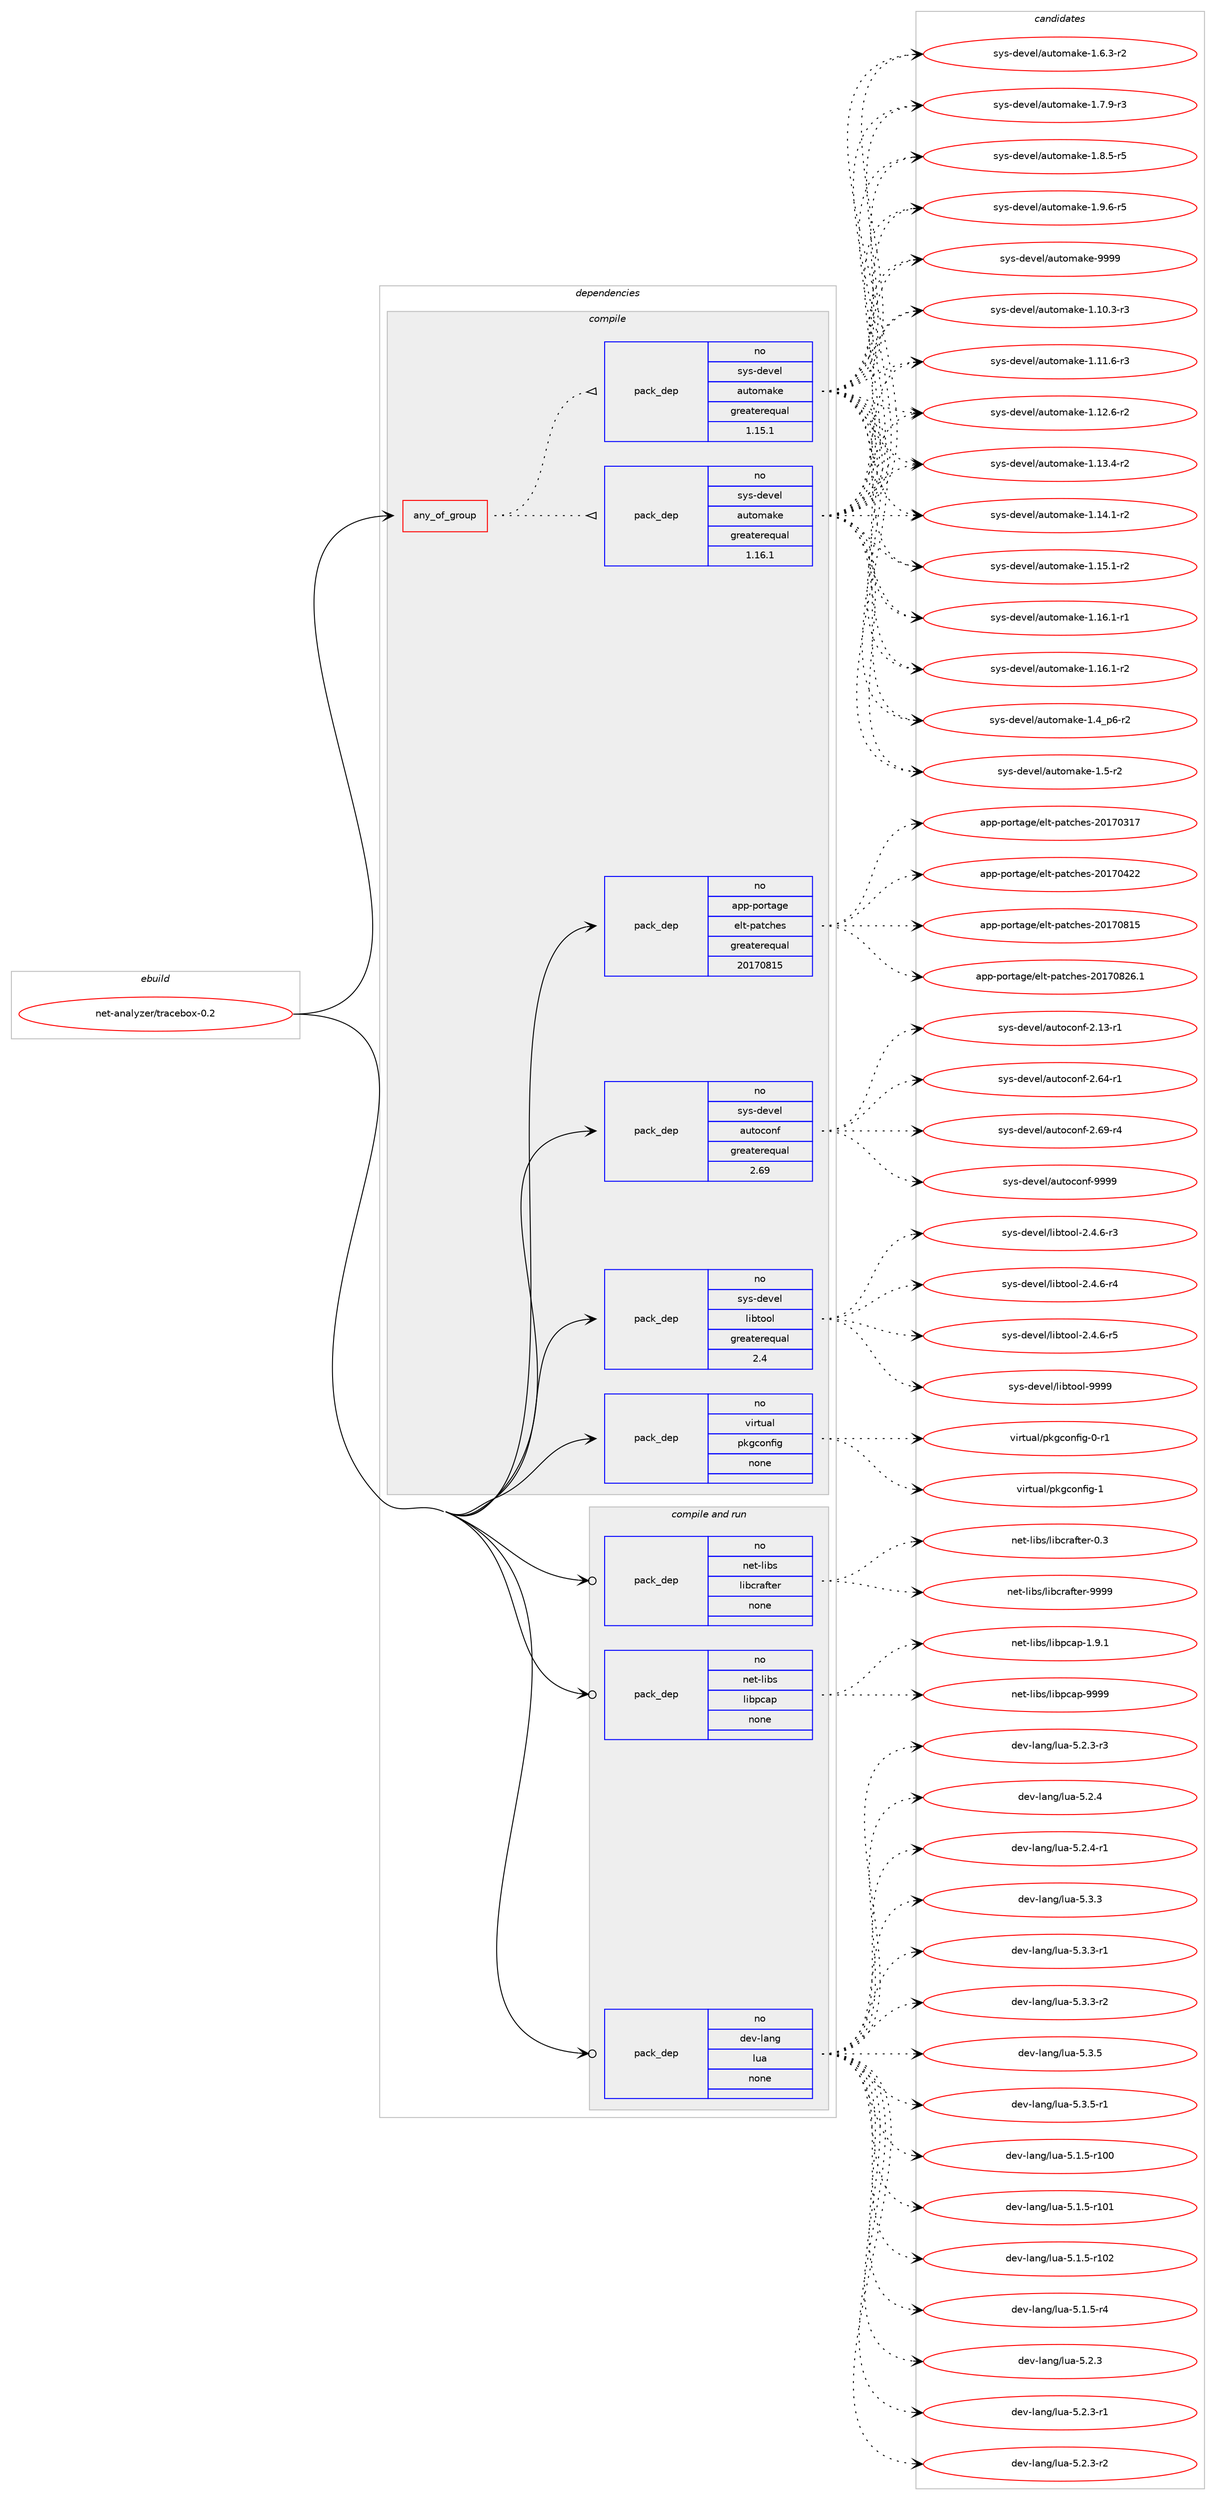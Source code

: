 digraph prolog {

# *************
# Graph options
# *************

newrank=true;
concentrate=true;
compound=true;
graph [rankdir=LR,fontname=Helvetica,fontsize=10,ranksep=1.5];#, ranksep=2.5, nodesep=0.2];
edge  [arrowhead=vee];
node  [fontname=Helvetica,fontsize=10];

# **********
# The ebuild
# **********

subgraph cluster_leftcol {
color=gray;
rank=same;
label=<<i>ebuild</i>>;
id [label="net-analyzer/tracebox-0.2", color=red, width=4, href="../net-analyzer/tracebox-0.2.svg"];
}

# ****************
# The dependencies
# ****************

subgraph cluster_midcol {
color=gray;
label=<<i>dependencies</i>>;
subgraph cluster_compile {
fillcolor="#eeeeee";
style=filled;
label=<<i>compile</i>>;
subgraph any13830 {
dependency816357 [label=<<TABLE BORDER="0" CELLBORDER="1" CELLSPACING="0" CELLPADDING="4"><TR><TD CELLPADDING="10">any_of_group</TD></TR></TABLE>>, shape=none, color=red];subgraph pack603485 {
dependency816358 [label=<<TABLE BORDER="0" CELLBORDER="1" CELLSPACING="0" CELLPADDING="4" WIDTH="220"><TR><TD ROWSPAN="6" CELLPADDING="30">pack_dep</TD></TR><TR><TD WIDTH="110">no</TD></TR><TR><TD>sys-devel</TD></TR><TR><TD>automake</TD></TR><TR><TD>greaterequal</TD></TR><TR><TD>1.16.1</TD></TR></TABLE>>, shape=none, color=blue];
}
dependency816357:e -> dependency816358:w [weight=20,style="dotted",arrowhead="oinv"];
subgraph pack603486 {
dependency816359 [label=<<TABLE BORDER="0" CELLBORDER="1" CELLSPACING="0" CELLPADDING="4" WIDTH="220"><TR><TD ROWSPAN="6" CELLPADDING="30">pack_dep</TD></TR><TR><TD WIDTH="110">no</TD></TR><TR><TD>sys-devel</TD></TR><TR><TD>automake</TD></TR><TR><TD>greaterequal</TD></TR><TR><TD>1.15.1</TD></TR></TABLE>>, shape=none, color=blue];
}
dependency816357:e -> dependency816359:w [weight=20,style="dotted",arrowhead="oinv"];
}
id:e -> dependency816357:w [weight=20,style="solid",arrowhead="vee"];
subgraph pack603487 {
dependency816360 [label=<<TABLE BORDER="0" CELLBORDER="1" CELLSPACING="0" CELLPADDING="4" WIDTH="220"><TR><TD ROWSPAN="6" CELLPADDING="30">pack_dep</TD></TR><TR><TD WIDTH="110">no</TD></TR><TR><TD>app-portage</TD></TR><TR><TD>elt-patches</TD></TR><TR><TD>greaterequal</TD></TR><TR><TD>20170815</TD></TR></TABLE>>, shape=none, color=blue];
}
id:e -> dependency816360:w [weight=20,style="solid",arrowhead="vee"];
subgraph pack603488 {
dependency816361 [label=<<TABLE BORDER="0" CELLBORDER="1" CELLSPACING="0" CELLPADDING="4" WIDTH="220"><TR><TD ROWSPAN="6" CELLPADDING="30">pack_dep</TD></TR><TR><TD WIDTH="110">no</TD></TR><TR><TD>sys-devel</TD></TR><TR><TD>autoconf</TD></TR><TR><TD>greaterequal</TD></TR><TR><TD>2.69</TD></TR></TABLE>>, shape=none, color=blue];
}
id:e -> dependency816361:w [weight=20,style="solid",arrowhead="vee"];
subgraph pack603489 {
dependency816362 [label=<<TABLE BORDER="0" CELLBORDER="1" CELLSPACING="0" CELLPADDING="4" WIDTH="220"><TR><TD ROWSPAN="6" CELLPADDING="30">pack_dep</TD></TR><TR><TD WIDTH="110">no</TD></TR><TR><TD>sys-devel</TD></TR><TR><TD>libtool</TD></TR><TR><TD>greaterequal</TD></TR><TR><TD>2.4</TD></TR></TABLE>>, shape=none, color=blue];
}
id:e -> dependency816362:w [weight=20,style="solid",arrowhead="vee"];
subgraph pack603490 {
dependency816363 [label=<<TABLE BORDER="0" CELLBORDER="1" CELLSPACING="0" CELLPADDING="4" WIDTH="220"><TR><TD ROWSPAN="6" CELLPADDING="30">pack_dep</TD></TR><TR><TD WIDTH="110">no</TD></TR><TR><TD>virtual</TD></TR><TR><TD>pkgconfig</TD></TR><TR><TD>none</TD></TR><TR><TD></TD></TR></TABLE>>, shape=none, color=blue];
}
id:e -> dependency816363:w [weight=20,style="solid",arrowhead="vee"];
}
subgraph cluster_compileandrun {
fillcolor="#eeeeee";
style=filled;
label=<<i>compile and run</i>>;
subgraph pack603491 {
dependency816364 [label=<<TABLE BORDER="0" CELLBORDER="1" CELLSPACING="0" CELLPADDING="4" WIDTH="220"><TR><TD ROWSPAN="6" CELLPADDING="30">pack_dep</TD></TR><TR><TD WIDTH="110">no</TD></TR><TR><TD>dev-lang</TD></TR><TR><TD>lua</TD></TR><TR><TD>none</TD></TR><TR><TD></TD></TR></TABLE>>, shape=none, color=blue];
}
id:e -> dependency816364:w [weight=20,style="solid",arrowhead="odotvee"];
subgraph pack603492 {
dependency816365 [label=<<TABLE BORDER="0" CELLBORDER="1" CELLSPACING="0" CELLPADDING="4" WIDTH="220"><TR><TD ROWSPAN="6" CELLPADDING="30">pack_dep</TD></TR><TR><TD WIDTH="110">no</TD></TR><TR><TD>net-libs</TD></TR><TR><TD>libcrafter</TD></TR><TR><TD>none</TD></TR><TR><TD></TD></TR></TABLE>>, shape=none, color=blue];
}
id:e -> dependency816365:w [weight=20,style="solid",arrowhead="odotvee"];
subgraph pack603493 {
dependency816366 [label=<<TABLE BORDER="0" CELLBORDER="1" CELLSPACING="0" CELLPADDING="4" WIDTH="220"><TR><TD ROWSPAN="6" CELLPADDING="30">pack_dep</TD></TR><TR><TD WIDTH="110">no</TD></TR><TR><TD>net-libs</TD></TR><TR><TD>libpcap</TD></TR><TR><TD>none</TD></TR><TR><TD></TD></TR></TABLE>>, shape=none, color=blue];
}
id:e -> dependency816366:w [weight=20,style="solid",arrowhead="odotvee"];
}
subgraph cluster_run {
fillcolor="#eeeeee";
style=filled;
label=<<i>run</i>>;
}
}

# **************
# The candidates
# **************

subgraph cluster_choices {
rank=same;
color=gray;
label=<<i>candidates</i>>;

subgraph choice603485 {
color=black;
nodesep=1;
choice11512111545100101118101108479711711611110997107101454946494846514511451 [label="sys-devel/automake-1.10.3-r3", color=red, width=4,href="../sys-devel/automake-1.10.3-r3.svg"];
choice11512111545100101118101108479711711611110997107101454946494946544511451 [label="sys-devel/automake-1.11.6-r3", color=red, width=4,href="../sys-devel/automake-1.11.6-r3.svg"];
choice11512111545100101118101108479711711611110997107101454946495046544511450 [label="sys-devel/automake-1.12.6-r2", color=red, width=4,href="../sys-devel/automake-1.12.6-r2.svg"];
choice11512111545100101118101108479711711611110997107101454946495146524511450 [label="sys-devel/automake-1.13.4-r2", color=red, width=4,href="../sys-devel/automake-1.13.4-r2.svg"];
choice11512111545100101118101108479711711611110997107101454946495246494511450 [label="sys-devel/automake-1.14.1-r2", color=red, width=4,href="../sys-devel/automake-1.14.1-r2.svg"];
choice11512111545100101118101108479711711611110997107101454946495346494511450 [label="sys-devel/automake-1.15.1-r2", color=red, width=4,href="../sys-devel/automake-1.15.1-r2.svg"];
choice11512111545100101118101108479711711611110997107101454946495446494511449 [label="sys-devel/automake-1.16.1-r1", color=red, width=4,href="../sys-devel/automake-1.16.1-r1.svg"];
choice11512111545100101118101108479711711611110997107101454946495446494511450 [label="sys-devel/automake-1.16.1-r2", color=red, width=4,href="../sys-devel/automake-1.16.1-r2.svg"];
choice115121115451001011181011084797117116111109971071014549465295112544511450 [label="sys-devel/automake-1.4_p6-r2", color=red, width=4,href="../sys-devel/automake-1.4_p6-r2.svg"];
choice11512111545100101118101108479711711611110997107101454946534511450 [label="sys-devel/automake-1.5-r2", color=red, width=4,href="../sys-devel/automake-1.5-r2.svg"];
choice115121115451001011181011084797117116111109971071014549465446514511450 [label="sys-devel/automake-1.6.3-r2", color=red, width=4,href="../sys-devel/automake-1.6.3-r2.svg"];
choice115121115451001011181011084797117116111109971071014549465546574511451 [label="sys-devel/automake-1.7.9-r3", color=red, width=4,href="../sys-devel/automake-1.7.9-r3.svg"];
choice115121115451001011181011084797117116111109971071014549465646534511453 [label="sys-devel/automake-1.8.5-r5", color=red, width=4,href="../sys-devel/automake-1.8.5-r5.svg"];
choice115121115451001011181011084797117116111109971071014549465746544511453 [label="sys-devel/automake-1.9.6-r5", color=red, width=4,href="../sys-devel/automake-1.9.6-r5.svg"];
choice115121115451001011181011084797117116111109971071014557575757 [label="sys-devel/automake-9999", color=red, width=4,href="../sys-devel/automake-9999.svg"];
dependency816358:e -> choice11512111545100101118101108479711711611110997107101454946494846514511451:w [style=dotted,weight="100"];
dependency816358:e -> choice11512111545100101118101108479711711611110997107101454946494946544511451:w [style=dotted,weight="100"];
dependency816358:e -> choice11512111545100101118101108479711711611110997107101454946495046544511450:w [style=dotted,weight="100"];
dependency816358:e -> choice11512111545100101118101108479711711611110997107101454946495146524511450:w [style=dotted,weight="100"];
dependency816358:e -> choice11512111545100101118101108479711711611110997107101454946495246494511450:w [style=dotted,weight="100"];
dependency816358:e -> choice11512111545100101118101108479711711611110997107101454946495346494511450:w [style=dotted,weight="100"];
dependency816358:e -> choice11512111545100101118101108479711711611110997107101454946495446494511449:w [style=dotted,weight="100"];
dependency816358:e -> choice11512111545100101118101108479711711611110997107101454946495446494511450:w [style=dotted,weight="100"];
dependency816358:e -> choice115121115451001011181011084797117116111109971071014549465295112544511450:w [style=dotted,weight="100"];
dependency816358:e -> choice11512111545100101118101108479711711611110997107101454946534511450:w [style=dotted,weight="100"];
dependency816358:e -> choice115121115451001011181011084797117116111109971071014549465446514511450:w [style=dotted,weight="100"];
dependency816358:e -> choice115121115451001011181011084797117116111109971071014549465546574511451:w [style=dotted,weight="100"];
dependency816358:e -> choice115121115451001011181011084797117116111109971071014549465646534511453:w [style=dotted,weight="100"];
dependency816358:e -> choice115121115451001011181011084797117116111109971071014549465746544511453:w [style=dotted,weight="100"];
dependency816358:e -> choice115121115451001011181011084797117116111109971071014557575757:w [style=dotted,weight="100"];
}
subgraph choice603486 {
color=black;
nodesep=1;
choice11512111545100101118101108479711711611110997107101454946494846514511451 [label="sys-devel/automake-1.10.3-r3", color=red, width=4,href="../sys-devel/automake-1.10.3-r3.svg"];
choice11512111545100101118101108479711711611110997107101454946494946544511451 [label="sys-devel/automake-1.11.6-r3", color=red, width=4,href="../sys-devel/automake-1.11.6-r3.svg"];
choice11512111545100101118101108479711711611110997107101454946495046544511450 [label="sys-devel/automake-1.12.6-r2", color=red, width=4,href="../sys-devel/automake-1.12.6-r2.svg"];
choice11512111545100101118101108479711711611110997107101454946495146524511450 [label="sys-devel/automake-1.13.4-r2", color=red, width=4,href="../sys-devel/automake-1.13.4-r2.svg"];
choice11512111545100101118101108479711711611110997107101454946495246494511450 [label="sys-devel/automake-1.14.1-r2", color=red, width=4,href="../sys-devel/automake-1.14.1-r2.svg"];
choice11512111545100101118101108479711711611110997107101454946495346494511450 [label="sys-devel/automake-1.15.1-r2", color=red, width=4,href="../sys-devel/automake-1.15.1-r2.svg"];
choice11512111545100101118101108479711711611110997107101454946495446494511449 [label="sys-devel/automake-1.16.1-r1", color=red, width=4,href="../sys-devel/automake-1.16.1-r1.svg"];
choice11512111545100101118101108479711711611110997107101454946495446494511450 [label="sys-devel/automake-1.16.1-r2", color=red, width=4,href="../sys-devel/automake-1.16.1-r2.svg"];
choice115121115451001011181011084797117116111109971071014549465295112544511450 [label="sys-devel/automake-1.4_p6-r2", color=red, width=4,href="../sys-devel/automake-1.4_p6-r2.svg"];
choice11512111545100101118101108479711711611110997107101454946534511450 [label="sys-devel/automake-1.5-r2", color=red, width=4,href="../sys-devel/automake-1.5-r2.svg"];
choice115121115451001011181011084797117116111109971071014549465446514511450 [label="sys-devel/automake-1.6.3-r2", color=red, width=4,href="../sys-devel/automake-1.6.3-r2.svg"];
choice115121115451001011181011084797117116111109971071014549465546574511451 [label="sys-devel/automake-1.7.9-r3", color=red, width=4,href="../sys-devel/automake-1.7.9-r3.svg"];
choice115121115451001011181011084797117116111109971071014549465646534511453 [label="sys-devel/automake-1.8.5-r5", color=red, width=4,href="../sys-devel/automake-1.8.5-r5.svg"];
choice115121115451001011181011084797117116111109971071014549465746544511453 [label="sys-devel/automake-1.9.6-r5", color=red, width=4,href="../sys-devel/automake-1.9.6-r5.svg"];
choice115121115451001011181011084797117116111109971071014557575757 [label="sys-devel/automake-9999", color=red, width=4,href="../sys-devel/automake-9999.svg"];
dependency816359:e -> choice11512111545100101118101108479711711611110997107101454946494846514511451:w [style=dotted,weight="100"];
dependency816359:e -> choice11512111545100101118101108479711711611110997107101454946494946544511451:w [style=dotted,weight="100"];
dependency816359:e -> choice11512111545100101118101108479711711611110997107101454946495046544511450:w [style=dotted,weight="100"];
dependency816359:e -> choice11512111545100101118101108479711711611110997107101454946495146524511450:w [style=dotted,weight="100"];
dependency816359:e -> choice11512111545100101118101108479711711611110997107101454946495246494511450:w [style=dotted,weight="100"];
dependency816359:e -> choice11512111545100101118101108479711711611110997107101454946495346494511450:w [style=dotted,weight="100"];
dependency816359:e -> choice11512111545100101118101108479711711611110997107101454946495446494511449:w [style=dotted,weight="100"];
dependency816359:e -> choice11512111545100101118101108479711711611110997107101454946495446494511450:w [style=dotted,weight="100"];
dependency816359:e -> choice115121115451001011181011084797117116111109971071014549465295112544511450:w [style=dotted,weight="100"];
dependency816359:e -> choice11512111545100101118101108479711711611110997107101454946534511450:w [style=dotted,weight="100"];
dependency816359:e -> choice115121115451001011181011084797117116111109971071014549465446514511450:w [style=dotted,weight="100"];
dependency816359:e -> choice115121115451001011181011084797117116111109971071014549465546574511451:w [style=dotted,weight="100"];
dependency816359:e -> choice115121115451001011181011084797117116111109971071014549465646534511453:w [style=dotted,weight="100"];
dependency816359:e -> choice115121115451001011181011084797117116111109971071014549465746544511453:w [style=dotted,weight="100"];
dependency816359:e -> choice115121115451001011181011084797117116111109971071014557575757:w [style=dotted,weight="100"];
}
subgraph choice603487 {
color=black;
nodesep=1;
choice97112112451121111141169710310147101108116451129711699104101115455048495548514955 [label="app-portage/elt-patches-20170317", color=red, width=4,href="../app-portage/elt-patches-20170317.svg"];
choice97112112451121111141169710310147101108116451129711699104101115455048495548525050 [label="app-portage/elt-patches-20170422", color=red, width=4,href="../app-portage/elt-patches-20170422.svg"];
choice97112112451121111141169710310147101108116451129711699104101115455048495548564953 [label="app-portage/elt-patches-20170815", color=red, width=4,href="../app-portage/elt-patches-20170815.svg"];
choice971121124511211111411697103101471011081164511297116991041011154550484955485650544649 [label="app-portage/elt-patches-20170826.1", color=red, width=4,href="../app-portage/elt-patches-20170826.1.svg"];
dependency816360:e -> choice97112112451121111141169710310147101108116451129711699104101115455048495548514955:w [style=dotted,weight="100"];
dependency816360:e -> choice97112112451121111141169710310147101108116451129711699104101115455048495548525050:w [style=dotted,weight="100"];
dependency816360:e -> choice97112112451121111141169710310147101108116451129711699104101115455048495548564953:w [style=dotted,weight="100"];
dependency816360:e -> choice971121124511211111411697103101471011081164511297116991041011154550484955485650544649:w [style=dotted,weight="100"];
}
subgraph choice603488 {
color=black;
nodesep=1;
choice1151211154510010111810110847971171161119911111010245504649514511449 [label="sys-devel/autoconf-2.13-r1", color=red, width=4,href="../sys-devel/autoconf-2.13-r1.svg"];
choice1151211154510010111810110847971171161119911111010245504654524511449 [label="sys-devel/autoconf-2.64-r1", color=red, width=4,href="../sys-devel/autoconf-2.64-r1.svg"];
choice1151211154510010111810110847971171161119911111010245504654574511452 [label="sys-devel/autoconf-2.69-r4", color=red, width=4,href="../sys-devel/autoconf-2.69-r4.svg"];
choice115121115451001011181011084797117116111991111101024557575757 [label="sys-devel/autoconf-9999", color=red, width=4,href="../sys-devel/autoconf-9999.svg"];
dependency816361:e -> choice1151211154510010111810110847971171161119911111010245504649514511449:w [style=dotted,weight="100"];
dependency816361:e -> choice1151211154510010111810110847971171161119911111010245504654524511449:w [style=dotted,weight="100"];
dependency816361:e -> choice1151211154510010111810110847971171161119911111010245504654574511452:w [style=dotted,weight="100"];
dependency816361:e -> choice115121115451001011181011084797117116111991111101024557575757:w [style=dotted,weight="100"];
}
subgraph choice603489 {
color=black;
nodesep=1;
choice1151211154510010111810110847108105981161111111084550465246544511451 [label="sys-devel/libtool-2.4.6-r3", color=red, width=4,href="../sys-devel/libtool-2.4.6-r3.svg"];
choice1151211154510010111810110847108105981161111111084550465246544511452 [label="sys-devel/libtool-2.4.6-r4", color=red, width=4,href="../sys-devel/libtool-2.4.6-r4.svg"];
choice1151211154510010111810110847108105981161111111084550465246544511453 [label="sys-devel/libtool-2.4.6-r5", color=red, width=4,href="../sys-devel/libtool-2.4.6-r5.svg"];
choice1151211154510010111810110847108105981161111111084557575757 [label="sys-devel/libtool-9999", color=red, width=4,href="../sys-devel/libtool-9999.svg"];
dependency816362:e -> choice1151211154510010111810110847108105981161111111084550465246544511451:w [style=dotted,weight="100"];
dependency816362:e -> choice1151211154510010111810110847108105981161111111084550465246544511452:w [style=dotted,weight="100"];
dependency816362:e -> choice1151211154510010111810110847108105981161111111084550465246544511453:w [style=dotted,weight="100"];
dependency816362:e -> choice1151211154510010111810110847108105981161111111084557575757:w [style=dotted,weight="100"];
}
subgraph choice603490 {
color=black;
nodesep=1;
choice11810511411611797108471121071039911111010210510345484511449 [label="virtual/pkgconfig-0-r1", color=red, width=4,href="../virtual/pkgconfig-0-r1.svg"];
choice1181051141161179710847112107103991111101021051034549 [label="virtual/pkgconfig-1", color=red, width=4,href="../virtual/pkgconfig-1.svg"];
dependency816363:e -> choice11810511411611797108471121071039911111010210510345484511449:w [style=dotted,weight="100"];
dependency816363:e -> choice1181051141161179710847112107103991111101021051034549:w [style=dotted,weight="100"];
}
subgraph choice603491 {
color=black;
nodesep=1;
choice1001011184510897110103471081179745534649465345114494848 [label="dev-lang/lua-5.1.5-r100", color=red, width=4,href="../dev-lang/lua-5.1.5-r100.svg"];
choice1001011184510897110103471081179745534649465345114494849 [label="dev-lang/lua-5.1.5-r101", color=red, width=4,href="../dev-lang/lua-5.1.5-r101.svg"];
choice1001011184510897110103471081179745534649465345114494850 [label="dev-lang/lua-5.1.5-r102", color=red, width=4,href="../dev-lang/lua-5.1.5-r102.svg"];
choice100101118451089711010347108117974553464946534511452 [label="dev-lang/lua-5.1.5-r4", color=red, width=4,href="../dev-lang/lua-5.1.5-r4.svg"];
choice10010111845108971101034710811797455346504651 [label="dev-lang/lua-5.2.3", color=red, width=4,href="../dev-lang/lua-5.2.3.svg"];
choice100101118451089711010347108117974553465046514511449 [label="dev-lang/lua-5.2.3-r1", color=red, width=4,href="../dev-lang/lua-5.2.3-r1.svg"];
choice100101118451089711010347108117974553465046514511450 [label="dev-lang/lua-5.2.3-r2", color=red, width=4,href="../dev-lang/lua-5.2.3-r2.svg"];
choice100101118451089711010347108117974553465046514511451 [label="dev-lang/lua-5.2.3-r3", color=red, width=4,href="../dev-lang/lua-5.2.3-r3.svg"];
choice10010111845108971101034710811797455346504652 [label="dev-lang/lua-5.2.4", color=red, width=4,href="../dev-lang/lua-5.2.4.svg"];
choice100101118451089711010347108117974553465046524511449 [label="dev-lang/lua-5.2.4-r1", color=red, width=4,href="../dev-lang/lua-5.2.4-r1.svg"];
choice10010111845108971101034710811797455346514651 [label="dev-lang/lua-5.3.3", color=red, width=4,href="../dev-lang/lua-5.3.3.svg"];
choice100101118451089711010347108117974553465146514511449 [label="dev-lang/lua-5.3.3-r1", color=red, width=4,href="../dev-lang/lua-5.3.3-r1.svg"];
choice100101118451089711010347108117974553465146514511450 [label="dev-lang/lua-5.3.3-r2", color=red, width=4,href="../dev-lang/lua-5.3.3-r2.svg"];
choice10010111845108971101034710811797455346514653 [label="dev-lang/lua-5.3.5", color=red, width=4,href="../dev-lang/lua-5.3.5.svg"];
choice100101118451089711010347108117974553465146534511449 [label="dev-lang/lua-5.3.5-r1", color=red, width=4,href="../dev-lang/lua-5.3.5-r1.svg"];
dependency816364:e -> choice1001011184510897110103471081179745534649465345114494848:w [style=dotted,weight="100"];
dependency816364:e -> choice1001011184510897110103471081179745534649465345114494849:w [style=dotted,weight="100"];
dependency816364:e -> choice1001011184510897110103471081179745534649465345114494850:w [style=dotted,weight="100"];
dependency816364:e -> choice100101118451089711010347108117974553464946534511452:w [style=dotted,weight="100"];
dependency816364:e -> choice10010111845108971101034710811797455346504651:w [style=dotted,weight="100"];
dependency816364:e -> choice100101118451089711010347108117974553465046514511449:w [style=dotted,weight="100"];
dependency816364:e -> choice100101118451089711010347108117974553465046514511450:w [style=dotted,weight="100"];
dependency816364:e -> choice100101118451089711010347108117974553465046514511451:w [style=dotted,weight="100"];
dependency816364:e -> choice10010111845108971101034710811797455346504652:w [style=dotted,weight="100"];
dependency816364:e -> choice100101118451089711010347108117974553465046524511449:w [style=dotted,weight="100"];
dependency816364:e -> choice10010111845108971101034710811797455346514651:w [style=dotted,weight="100"];
dependency816364:e -> choice100101118451089711010347108117974553465146514511449:w [style=dotted,weight="100"];
dependency816364:e -> choice100101118451089711010347108117974553465146514511450:w [style=dotted,weight="100"];
dependency816364:e -> choice10010111845108971101034710811797455346514653:w [style=dotted,weight="100"];
dependency816364:e -> choice100101118451089711010347108117974553465146534511449:w [style=dotted,weight="100"];
}
subgraph choice603492 {
color=black;
nodesep=1;
choice11010111645108105981154710810598991149710211610111445484651 [label="net-libs/libcrafter-0.3", color=red, width=4,href="../net-libs/libcrafter-0.3.svg"];
choice1101011164510810598115471081059899114971021161011144557575757 [label="net-libs/libcrafter-9999", color=red, width=4,href="../net-libs/libcrafter-9999.svg"];
dependency816365:e -> choice11010111645108105981154710810598991149710211610111445484651:w [style=dotted,weight="100"];
dependency816365:e -> choice1101011164510810598115471081059899114971021161011144557575757:w [style=dotted,weight="100"];
}
subgraph choice603493 {
color=black;
nodesep=1;
choice110101116451081059811547108105981129997112454946574649 [label="net-libs/libpcap-1.9.1", color=red, width=4,href="../net-libs/libpcap-1.9.1.svg"];
choice1101011164510810598115471081059811299971124557575757 [label="net-libs/libpcap-9999", color=red, width=4,href="../net-libs/libpcap-9999.svg"];
dependency816366:e -> choice110101116451081059811547108105981129997112454946574649:w [style=dotted,weight="100"];
dependency816366:e -> choice1101011164510810598115471081059811299971124557575757:w [style=dotted,weight="100"];
}
}

}
